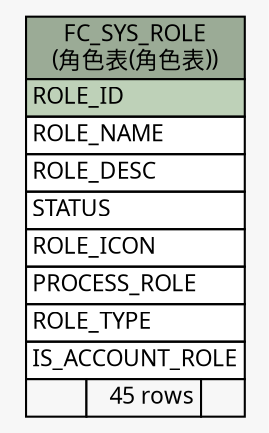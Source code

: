 // dot 2.26.0 on Linux 2.6.32-504.8.1.el6.x86_64
// SchemaSpy rev Unknown
digraph "FC_SYS_ROLE" {
  graph [
    rankdir="RL"
    bgcolor="#f7f7f7"
    nodesep="0.18"
    ranksep="0.46"
    fontname="Microsoft YaHei"
    fontsize="11"
  ];
  node [
    fontname="Microsoft YaHei"
    fontsize="11"
    shape="plaintext"
  ];
  edge [
    arrowsize="0.8"
  ];
  "FC_SYS_ROLE" [
    label=<
    <TABLE BORDER="0" CELLBORDER="1" CELLSPACING="0" BGCOLOR="#ffffff">
      <TR><TD COLSPAN="3" BGCOLOR="#9bab96" ALIGN="CENTER">FC_SYS_ROLE<br/>(角色表(角色表))</TD></TR>
      <TR><TD PORT="ROLE_ID" COLSPAN="3" BGCOLOR="#bed1b8" ALIGN="LEFT">ROLE_ID</TD></TR>
      <TR><TD PORT="ROLE_NAME" COLSPAN="3" ALIGN="LEFT">ROLE_NAME</TD></TR>
      <TR><TD PORT="ROLE_DESC" COLSPAN="3" ALIGN="LEFT">ROLE_DESC</TD></TR>
      <TR><TD PORT="STATUS" COLSPAN="3" ALIGN="LEFT">STATUS</TD></TR>
      <TR><TD PORT="ROLE_ICON" COLSPAN="3" ALIGN="LEFT">ROLE_ICON</TD></TR>
      <TR><TD PORT="PROCESS_ROLE" COLSPAN="3" ALIGN="LEFT">PROCESS_ROLE</TD></TR>
      <TR><TD PORT="ROLE_TYPE" COLSPAN="3" ALIGN="LEFT">ROLE_TYPE</TD></TR>
      <TR><TD PORT="IS_ACCOUNT_ROLE" COLSPAN="3" ALIGN="LEFT">IS_ACCOUNT_ROLE</TD></TR>
      <TR><TD ALIGN="LEFT" BGCOLOR="#f7f7f7">  </TD><TD ALIGN="RIGHT" BGCOLOR="#f7f7f7">45 rows</TD><TD ALIGN="RIGHT" BGCOLOR="#f7f7f7">  </TD></TR>
    </TABLE>>
    URL="tables/FC_SYS_ROLE.html"
    tooltip="FC_SYS_ROLE"
  ];
}
